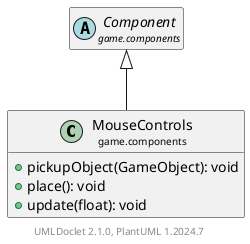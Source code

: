 @startuml
    set namespaceSeparator none
    hide empty fields
    hide empty methods

    class "<size:14>MouseControls\n<size:10>game.components" as game.components.MouseControls [[MouseControls.html]] {
        +pickupObject(GameObject): void
        +place(): void
        +update(float): void
    }

    abstract class "<size:14>Component\n<size:10>game.components" as game.components.Component [[Component.html]]

    game.components.Component <|-- game.components.MouseControls

    center footer UMLDoclet 2.1.0, PlantUML %version()
@enduml
